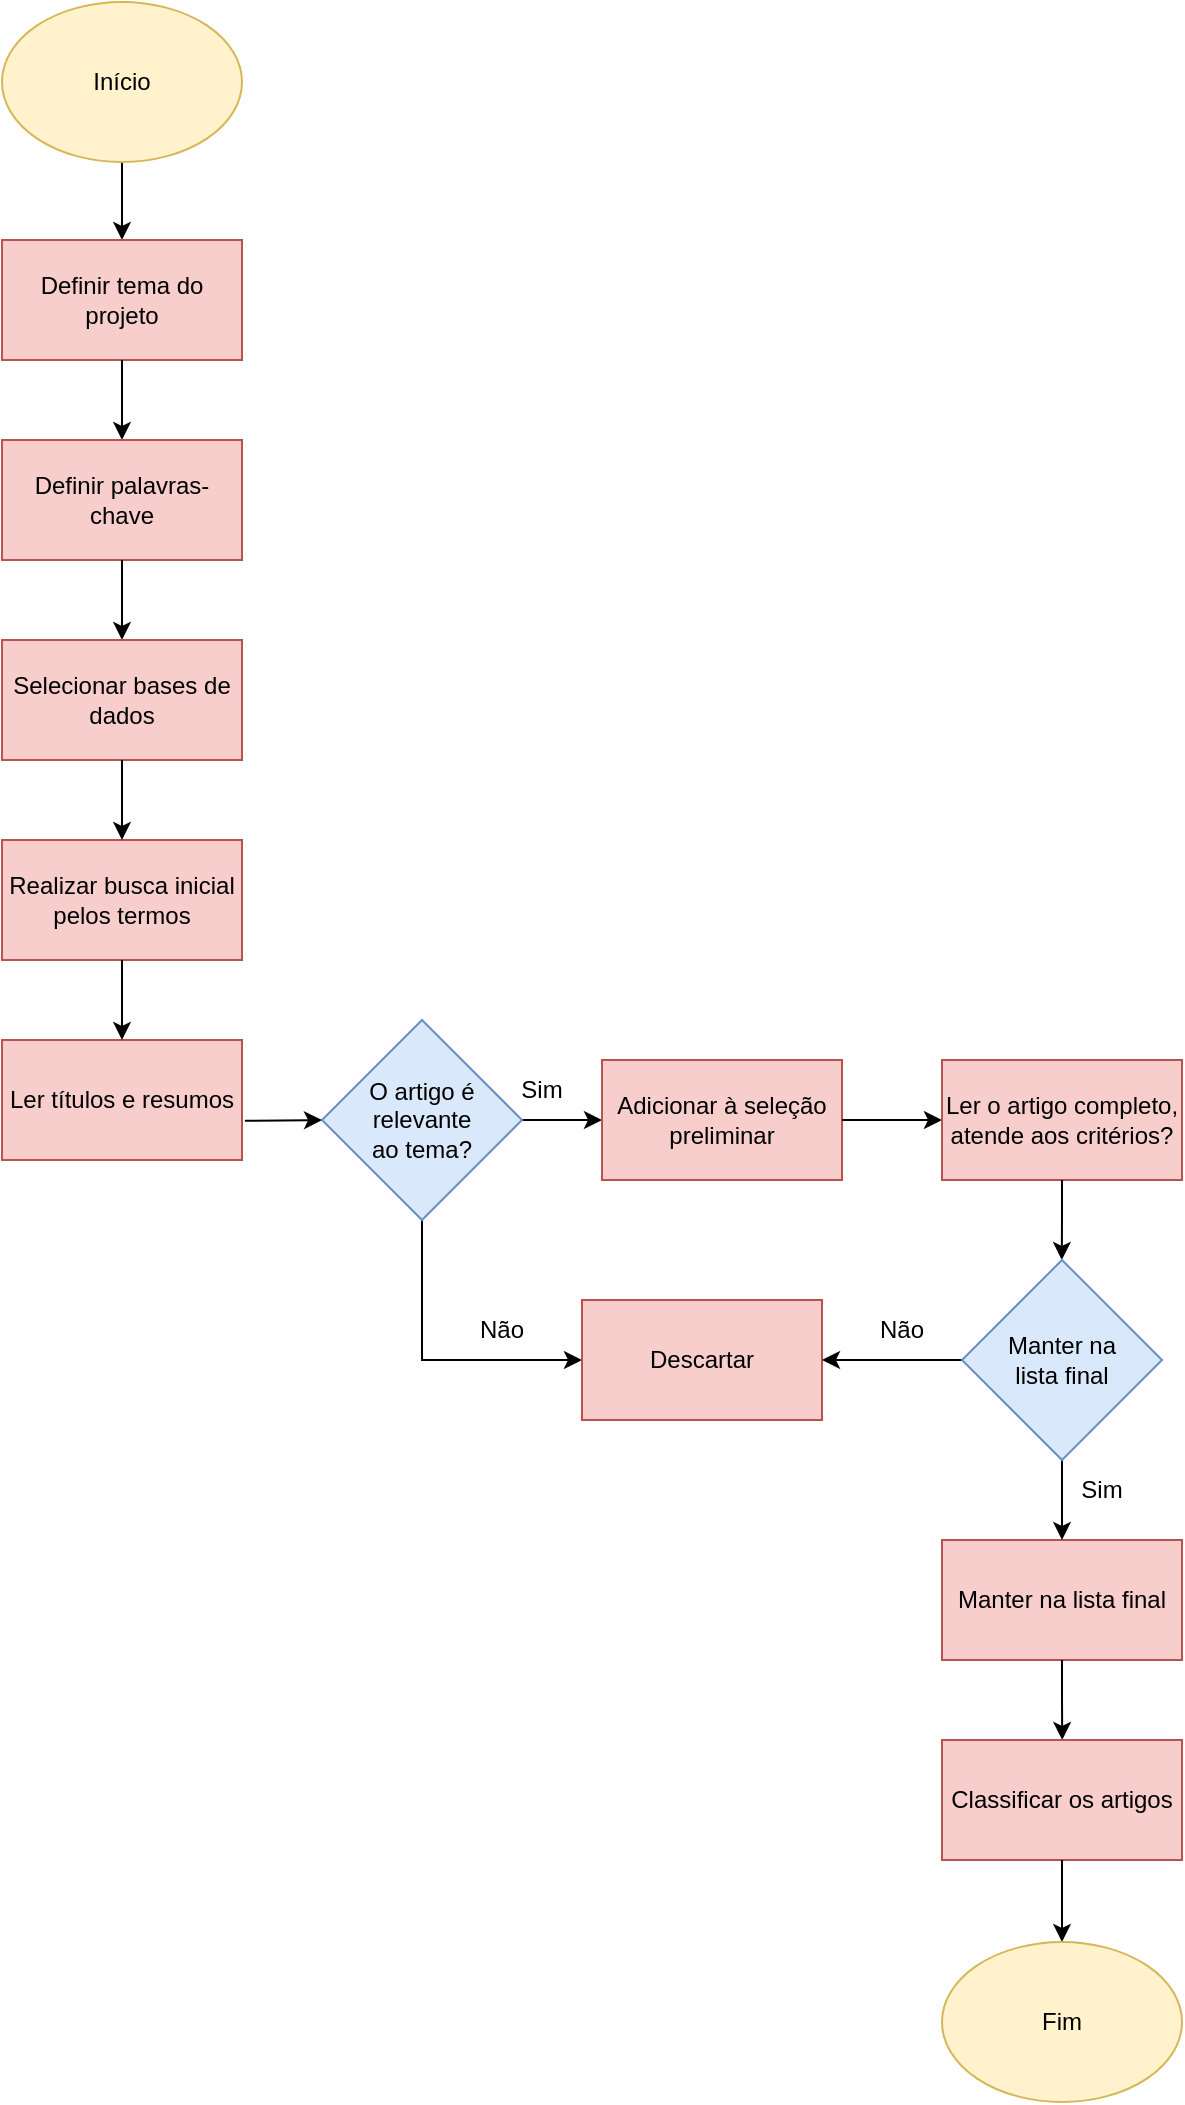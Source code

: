 <mxfile version="26.2.9">
  <diagram name="Page-1" id="57NQ7C1dx18U57K2fuWj">
    <mxGraphModel dx="1904" dy="1044" grid="1" gridSize="10" guides="1" tooltips="1" connect="1" arrows="1" fold="1" page="1" pageScale="1" pageWidth="827" pageHeight="1169" math="0" shadow="0">
      <root>
        <mxCell id="0" />
        <mxCell id="1" parent="0" />
        <mxCell id="Ufxc-FMci68aDgZi-Pgl-3" value="" style="endArrow=classic;html=1;rounded=0;exitX=0.5;exitY=1;exitDx=0;exitDy=0;" edge="1" parent="1">
          <mxGeometry width="50" height="50" relative="1" as="geometry">
            <mxPoint x="210" y="138" as="sourcePoint" />
            <mxPoint x="210" y="178" as="targetPoint" />
          </mxGeometry>
        </mxCell>
        <mxCell id="Ufxc-FMci68aDgZi-Pgl-4" value="Definir tema do projeto" style="rounded=0;whiteSpace=wrap;html=1;fillColor=#f8cecc;strokeColor=#b85450;" vertex="1" parent="1">
          <mxGeometry x="150" y="178" width="120" height="60" as="geometry" />
        </mxCell>
        <mxCell id="Ufxc-FMci68aDgZi-Pgl-6" value="" style="endArrow=classic;html=1;rounded=0;exitX=0.5;exitY=1;exitDx=0;exitDy=0;" edge="1" parent="1" source="Ufxc-FMci68aDgZi-Pgl-4">
          <mxGeometry width="50" height="50" relative="1" as="geometry">
            <mxPoint x="190" y="298" as="sourcePoint" />
            <mxPoint x="210" y="278" as="targetPoint" />
          </mxGeometry>
        </mxCell>
        <mxCell id="Ufxc-FMci68aDgZi-Pgl-7" value="" style="rounded=0;whiteSpace=wrap;html=1;fillColor=#f8cecc;strokeColor=#b85450;" vertex="1" parent="1">
          <mxGeometry x="150" y="278" width="120" height="60" as="geometry" />
        </mxCell>
        <mxCell id="Ufxc-FMci68aDgZi-Pgl-8" value="Definir palavras-chave" style="text;html=1;align=center;verticalAlign=middle;whiteSpace=wrap;rounded=0;" vertex="1" parent="1">
          <mxGeometry x="150" y="278" width="120" height="60" as="geometry" />
        </mxCell>
        <mxCell id="Ufxc-FMci68aDgZi-Pgl-9" value="" style="endArrow=classic;html=1;rounded=0;exitX=0.5;exitY=1;exitDx=0;exitDy=0;" edge="1" parent="1" source="Ufxc-FMci68aDgZi-Pgl-8">
          <mxGeometry width="50" height="50" relative="1" as="geometry">
            <mxPoint x="200" y="378" as="sourcePoint" />
            <mxPoint x="210" y="378" as="targetPoint" />
          </mxGeometry>
        </mxCell>
        <mxCell id="Ufxc-FMci68aDgZi-Pgl-10" value="" style="rounded=0;whiteSpace=wrap;html=1;fillColor=#f8cecc;strokeColor=#b85450;" vertex="1" parent="1">
          <mxGeometry x="150" y="378" width="120" height="60" as="geometry" />
        </mxCell>
        <mxCell id="Ufxc-FMci68aDgZi-Pgl-11" value="Selecionar bases de dados" style="text;html=1;align=center;verticalAlign=middle;whiteSpace=wrap;rounded=0;" vertex="1" parent="1">
          <mxGeometry x="150" y="378" width="120" height="60" as="geometry" />
        </mxCell>
        <mxCell id="Ufxc-FMci68aDgZi-Pgl-12" value="" style="rounded=0;whiteSpace=wrap;html=1;fillColor=#f8cecc;strokeColor=#b85450;" vertex="1" parent="1">
          <mxGeometry x="150" y="478" width="120" height="60" as="geometry" />
        </mxCell>
        <mxCell id="Ufxc-FMci68aDgZi-Pgl-13" value="" style="endArrow=classic;html=1;rounded=0;exitX=0.5;exitY=1;exitDx=0;exitDy=0;" edge="1" parent="1" source="Ufxc-FMci68aDgZi-Pgl-11">
          <mxGeometry width="50" height="50" relative="1" as="geometry">
            <mxPoint x="160" y="528" as="sourcePoint" />
            <mxPoint x="210" y="478" as="targetPoint" />
          </mxGeometry>
        </mxCell>
        <mxCell id="Ufxc-FMci68aDgZi-Pgl-14" value="" style="rounded=0;whiteSpace=wrap;html=1;fillColor=#f8cecc;strokeColor=#b85450;" vertex="1" parent="1">
          <mxGeometry x="150" y="578" width="120" height="60" as="geometry" />
        </mxCell>
        <mxCell id="Ufxc-FMci68aDgZi-Pgl-15" value="Realizar busca inicial pelos termos" style="text;html=1;align=center;verticalAlign=middle;whiteSpace=wrap;rounded=0;" vertex="1" parent="1">
          <mxGeometry x="150" y="478" width="120" height="60" as="geometry" />
        </mxCell>
        <mxCell id="Ufxc-FMci68aDgZi-Pgl-16" value="" style="endArrow=classic;html=1;rounded=0;exitX=0.5;exitY=1;exitDx=0;exitDy=0;entryX=0.5;entryY=0;entryDx=0;entryDy=0;" edge="1" parent="1" source="Ufxc-FMci68aDgZi-Pgl-15" target="Ufxc-FMci68aDgZi-Pgl-14">
          <mxGeometry width="50" height="50" relative="1" as="geometry">
            <mxPoint x="320" y="828" as="sourcePoint" />
            <mxPoint x="370" y="778" as="targetPoint" />
            <Array as="points" />
          </mxGeometry>
        </mxCell>
        <mxCell id="Ufxc-FMci68aDgZi-Pgl-17" value="Ler títulos e resumos" style="text;html=1;align=center;verticalAlign=middle;whiteSpace=wrap;rounded=0;" vertex="1" parent="1">
          <mxGeometry x="150" y="578" width="120" height="60" as="geometry" />
        </mxCell>
        <mxCell id="Ufxc-FMci68aDgZi-Pgl-44" style="edgeStyle=orthogonalEdgeStyle;rounded=0;orthogonalLoop=1;jettySize=auto;html=1;exitX=1;exitY=0.5;exitDx=0;exitDy=0;entryX=0;entryY=0.5;entryDx=0;entryDy=0;" edge="1" parent="1" source="Ufxc-FMci68aDgZi-Pgl-21" target="Ufxc-FMci68aDgZi-Pgl-26">
          <mxGeometry relative="1" as="geometry" />
        </mxCell>
        <mxCell id="Ufxc-FMci68aDgZi-Pgl-55" style="edgeStyle=orthogonalEdgeStyle;rounded=0;orthogonalLoop=1;jettySize=auto;html=1;exitX=0.5;exitY=1;exitDx=0;exitDy=0;entryX=0;entryY=0.5;entryDx=0;entryDy=0;" edge="1" parent="1" source="Ufxc-FMci68aDgZi-Pgl-21" target="Ufxc-FMci68aDgZi-Pgl-45">
          <mxGeometry relative="1" as="geometry" />
        </mxCell>
        <mxCell id="Ufxc-FMci68aDgZi-Pgl-21" value="" style="rhombus;whiteSpace=wrap;html=1;fillColor=#dae8fc;strokeColor=#6c8ebf;" vertex="1" parent="1">
          <mxGeometry x="310" y="568" width="100" height="100" as="geometry" />
        </mxCell>
        <mxCell id="Ufxc-FMci68aDgZi-Pgl-22" value="" style="endArrow=classic;html=1;rounded=0;exitX=1.012;exitY=0.673;exitDx=0;exitDy=0;exitPerimeter=0;" edge="1" parent="1" source="Ufxc-FMci68aDgZi-Pgl-17">
          <mxGeometry width="50" height="50" relative="1" as="geometry">
            <mxPoint x="300" y="638" as="sourcePoint" />
            <mxPoint x="310" y="618" as="targetPoint" />
          </mxGeometry>
        </mxCell>
        <mxCell id="Ufxc-FMci68aDgZi-Pgl-23" value="O artigo é relevante ao tema?" style="text;html=1;align=center;verticalAlign=middle;whiteSpace=wrap;rounded=0;" vertex="1" parent="1">
          <mxGeometry x="330" y="603" width="60" height="30" as="geometry" />
        </mxCell>
        <mxCell id="Ufxc-FMci68aDgZi-Pgl-26" value="" style="rounded=0;whiteSpace=wrap;html=1;fillColor=#f8cecc;strokeColor=#b85450;" vertex="1" parent="1">
          <mxGeometry x="450" y="588" width="120" height="60" as="geometry" />
        </mxCell>
        <mxCell id="Ufxc-FMci68aDgZi-Pgl-27" value="" style="rounded=0;whiteSpace=wrap;html=1;fillColor=#f8cecc;strokeColor=#b85450;" vertex="1" parent="1">
          <mxGeometry x="440" y="708" width="120" height="60" as="geometry" />
        </mxCell>
        <mxCell id="Ufxc-FMci68aDgZi-Pgl-31" value="&lt;div&gt;Sim&lt;/div&gt;" style="text;html=1;align=center;verticalAlign=middle;whiteSpace=wrap;rounded=0;" vertex="1" parent="1">
          <mxGeometry x="390" y="588" width="60" height="30" as="geometry" />
        </mxCell>
        <mxCell id="Ufxc-FMci68aDgZi-Pgl-45" value="Descartar" style="text;html=1;align=center;verticalAlign=middle;whiteSpace=wrap;rounded=0;" vertex="1" parent="1">
          <mxGeometry x="440" y="708" width="120" height="60" as="geometry" />
        </mxCell>
        <mxCell id="Ufxc-FMci68aDgZi-Pgl-48" style="edgeStyle=orthogonalEdgeStyle;rounded=0;orthogonalLoop=1;jettySize=auto;html=1;exitX=1;exitY=0.5;exitDx=0;exitDy=0;entryX=0;entryY=0.5;entryDx=0;entryDy=0;" edge="1" parent="1" source="Ufxc-FMci68aDgZi-Pgl-46" target="Ufxc-FMci68aDgZi-Pgl-47">
          <mxGeometry relative="1" as="geometry" />
        </mxCell>
        <mxCell id="Ufxc-FMci68aDgZi-Pgl-46" value="Adicionar à seleção preliminar" style="text;html=1;align=center;verticalAlign=middle;whiteSpace=wrap;rounded=0;" vertex="1" parent="1">
          <mxGeometry x="450" y="588" width="120" height="60" as="geometry" />
        </mxCell>
        <mxCell id="Ufxc-FMci68aDgZi-Pgl-47" value="" style="rounded=0;whiteSpace=wrap;html=1;fillColor=#f8cecc;strokeColor=#b85450;" vertex="1" parent="1">
          <mxGeometry x="620" y="588" width="120" height="60" as="geometry" />
        </mxCell>
        <mxCell id="Ufxc-FMci68aDgZi-Pgl-50" style="edgeStyle=orthogonalEdgeStyle;rounded=0;orthogonalLoop=1;jettySize=auto;html=1;exitX=0.5;exitY=1;exitDx=0;exitDy=0;" edge="1" parent="1" source="Ufxc-FMci68aDgZi-Pgl-49">
          <mxGeometry relative="1" as="geometry">
            <mxPoint x="679.889" y="688.0" as="targetPoint" />
          </mxGeometry>
        </mxCell>
        <mxCell id="Ufxc-FMci68aDgZi-Pgl-49" value="Ler o artigo completo, atende aos critérios?" style="text;html=1;align=center;verticalAlign=middle;whiteSpace=wrap;rounded=0;" vertex="1" parent="1">
          <mxGeometry x="620" y="588" width="120" height="60" as="geometry" />
        </mxCell>
        <mxCell id="Ufxc-FMci68aDgZi-Pgl-57" value="Não" style="text;html=1;align=center;verticalAlign=middle;whiteSpace=wrap;rounded=0;" vertex="1" parent="1">
          <mxGeometry x="370" y="708" width="60" height="30" as="geometry" />
        </mxCell>
        <mxCell id="Ufxc-FMci68aDgZi-Pgl-59" value="" style="rounded=0;whiteSpace=wrap;html=1;fillColor=#f8cecc;strokeColor=#b85450;" vertex="1" parent="1">
          <mxGeometry x="620" y="828" width="120" height="60" as="geometry" />
        </mxCell>
        <mxCell id="Ufxc-FMci68aDgZi-Pgl-63" style="edgeStyle=orthogonalEdgeStyle;rounded=0;orthogonalLoop=1;jettySize=auto;html=1;exitX=0;exitY=0.5;exitDx=0;exitDy=0;entryX=1;entryY=0.5;entryDx=0;entryDy=0;" edge="1" parent="1" source="Ufxc-FMci68aDgZi-Pgl-60" target="Ufxc-FMci68aDgZi-Pgl-45">
          <mxGeometry relative="1" as="geometry" />
        </mxCell>
        <mxCell id="Ufxc-FMci68aDgZi-Pgl-65" style="edgeStyle=orthogonalEdgeStyle;rounded=0;orthogonalLoop=1;jettySize=auto;html=1;exitX=0.5;exitY=1;exitDx=0;exitDy=0;" edge="1" parent="1" source="Ufxc-FMci68aDgZi-Pgl-60" target="Ufxc-FMci68aDgZi-Pgl-59">
          <mxGeometry relative="1" as="geometry" />
        </mxCell>
        <mxCell id="Ufxc-FMci68aDgZi-Pgl-60" value="" style="rhombus;whiteSpace=wrap;html=1;fillColor=#dae8fc;strokeColor=#6c8ebf;" vertex="1" parent="1">
          <mxGeometry x="630" y="688" width="100" height="100" as="geometry" />
        </mxCell>
        <mxCell id="Ufxc-FMci68aDgZi-Pgl-64" value="Não" style="text;html=1;align=center;verticalAlign=middle;whiteSpace=wrap;rounded=0;" vertex="1" parent="1">
          <mxGeometry x="570" y="708" width="60" height="30" as="geometry" />
        </mxCell>
        <mxCell id="Ufxc-FMci68aDgZi-Pgl-66" value="Manter na lista final" style="text;html=1;align=center;verticalAlign=middle;whiteSpace=wrap;rounded=0;" vertex="1" parent="1">
          <mxGeometry x="650" y="723" width="60" height="30" as="geometry" />
        </mxCell>
        <mxCell id="Ufxc-FMci68aDgZi-Pgl-67" value="Sim" style="text;html=1;align=center;verticalAlign=middle;whiteSpace=wrap;rounded=0;" vertex="1" parent="1">
          <mxGeometry x="670" y="788" width="60" height="30" as="geometry" />
        </mxCell>
        <mxCell id="Ufxc-FMci68aDgZi-Pgl-69" style="edgeStyle=orthogonalEdgeStyle;rounded=0;orthogonalLoop=1;jettySize=auto;html=1;exitX=0.5;exitY=1;exitDx=0;exitDy=0;" edge="1" parent="1" source="Ufxc-FMci68aDgZi-Pgl-68">
          <mxGeometry relative="1" as="geometry">
            <mxPoint x="680.118" y="928" as="targetPoint" />
          </mxGeometry>
        </mxCell>
        <mxCell id="Ufxc-FMci68aDgZi-Pgl-68" value="Manter na lista final" style="text;html=1;align=center;verticalAlign=middle;whiteSpace=wrap;rounded=0;" vertex="1" parent="1">
          <mxGeometry x="620" y="828" width="120" height="60" as="geometry" />
        </mxCell>
        <mxCell id="Ufxc-FMci68aDgZi-Pgl-70" value="" style="rounded=0;whiteSpace=wrap;html=1;fillColor=#f8cecc;strokeColor=#b85450;" vertex="1" parent="1">
          <mxGeometry x="620" y="928" width="120" height="60" as="geometry" />
        </mxCell>
        <mxCell id="Ufxc-FMci68aDgZi-Pgl-76" style="edgeStyle=orthogonalEdgeStyle;rounded=0;orthogonalLoop=1;jettySize=auto;html=1;exitX=0.5;exitY=1;exitDx=0;exitDy=0;" edge="1" parent="1" source="Ufxc-FMci68aDgZi-Pgl-71" target="Ufxc-FMci68aDgZi-Pgl-75">
          <mxGeometry relative="1" as="geometry" />
        </mxCell>
        <mxCell id="Ufxc-FMci68aDgZi-Pgl-71" value="Classificar os artigos" style="text;html=1;align=center;verticalAlign=middle;whiteSpace=wrap;rounded=0;" vertex="1" parent="1">
          <mxGeometry x="620" y="928" width="120" height="60" as="geometry" />
        </mxCell>
        <mxCell id="Ufxc-FMci68aDgZi-Pgl-75" value="" style="ellipse;whiteSpace=wrap;html=1;fillColor=#fff2cc;strokeColor=#d6b656;" vertex="1" parent="1">
          <mxGeometry x="620" y="1029" width="120" height="80" as="geometry" />
        </mxCell>
        <mxCell id="Ufxc-FMci68aDgZi-Pgl-77" value="Fim" style="text;html=1;align=center;verticalAlign=middle;whiteSpace=wrap;rounded=0;" vertex="1" parent="1">
          <mxGeometry x="650" y="1054" width="60" height="30" as="geometry" />
        </mxCell>
        <mxCell id="Ufxc-FMci68aDgZi-Pgl-78" value="" style="ellipse;whiteSpace=wrap;html=1;fillColor=#fff2cc;strokeColor=#d6b656;" vertex="1" parent="1">
          <mxGeometry x="150" y="59" width="120" height="80" as="geometry" />
        </mxCell>
        <mxCell id="Ufxc-FMci68aDgZi-Pgl-79" value="Início" style="text;html=1;align=center;verticalAlign=middle;whiteSpace=wrap;rounded=0;" vertex="1" parent="1">
          <mxGeometry x="180" y="84" width="60" height="30" as="geometry" />
        </mxCell>
      </root>
    </mxGraphModel>
  </diagram>
</mxfile>
